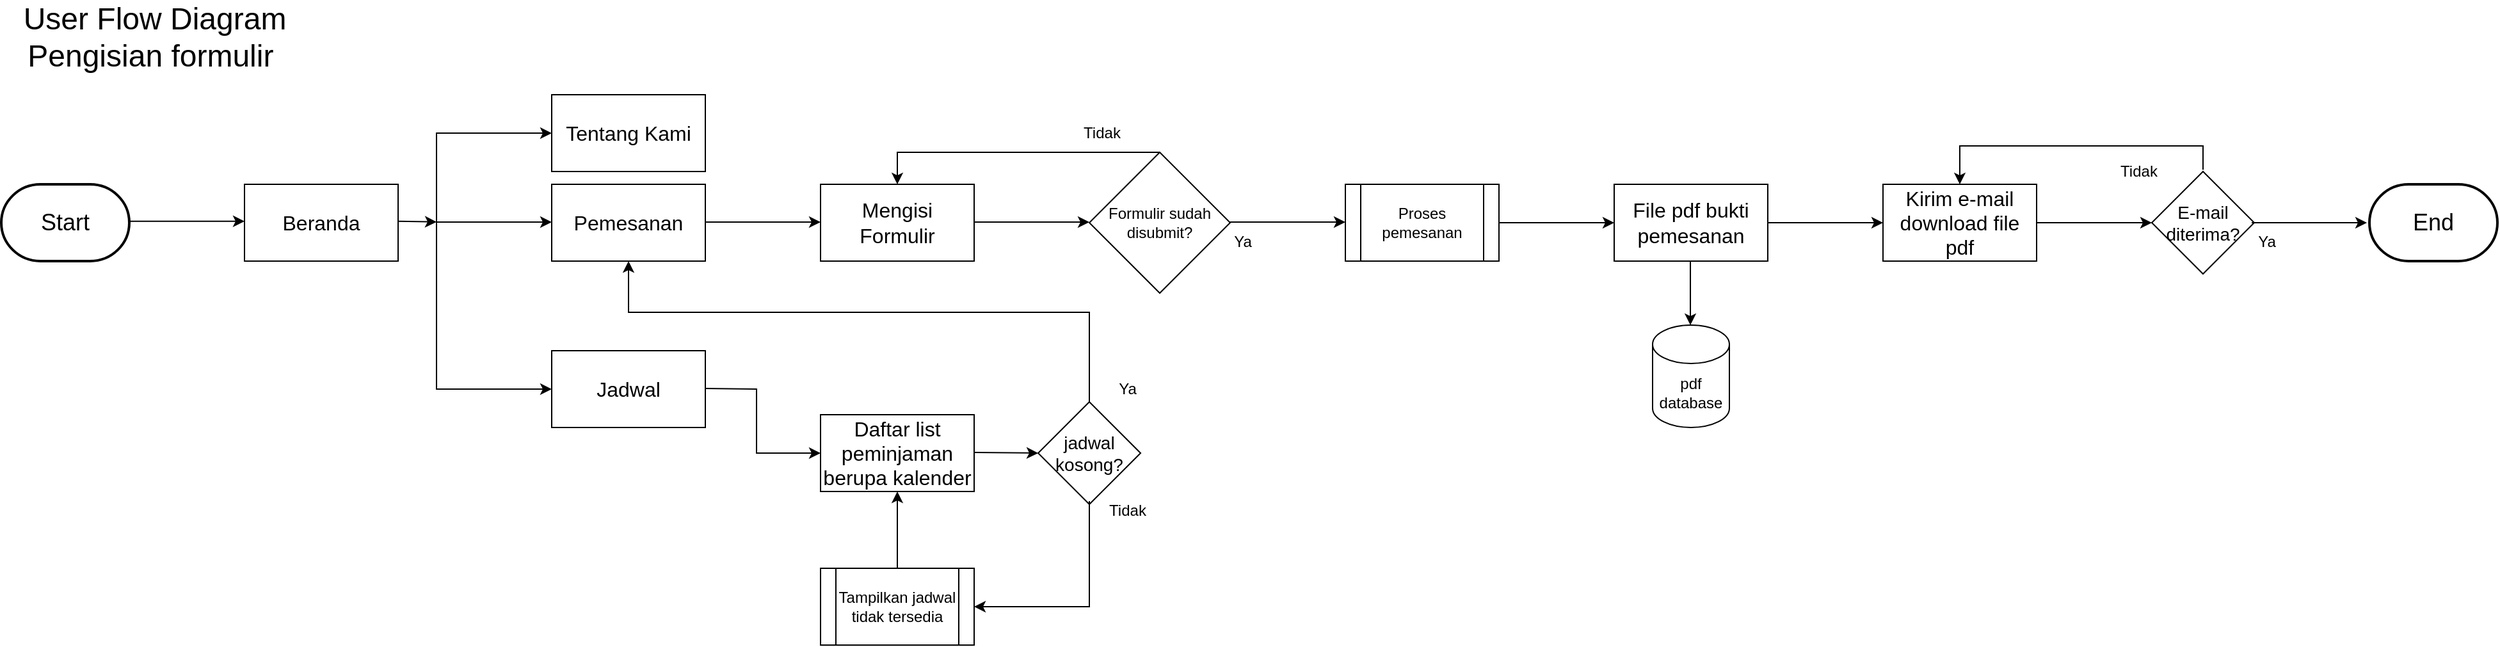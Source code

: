 <mxfile version="26.2.14">
  <diagram name="Page-1" id="m-JRSj5A4Wr4JZsHxV0J">
    <mxGraphModel grid="1" page="1" gridSize="10" guides="1" tooltips="1" connect="1" arrows="1" fold="1" pageScale="1" pageWidth="850" pageHeight="1100" math="0" shadow="0">
      <root>
        <mxCell id="0" />
        <mxCell id="1" parent="0" />
        <mxCell id="XckNz8YqK5zhnMShSniH-3" value="&lt;font style=&quot;font-size: 18px;&quot;&gt;Start&lt;/font&gt;" style="strokeWidth=2;html=1;shape=mxgraph.flowchart.terminator;whiteSpace=wrap;" vertex="1" parent="1">
          <mxGeometry x="50" y="180" width="100" height="60" as="geometry" />
        </mxCell>
        <mxCell id="XckNz8YqK5zhnMShSniH-4" value="" style="endArrow=classic;html=1;rounded=0;" edge="1" parent="1">
          <mxGeometry width="50" height="50" relative="1" as="geometry">
            <mxPoint x="150" y="208.89" as="sourcePoint" />
            <mxPoint x="240" y="208.89" as="targetPoint" />
          </mxGeometry>
        </mxCell>
        <mxCell id="uQUDr3xEv7v1lIl_QKOS-2" value="" style="endArrow=classic;html=1;rounded=0;" edge="1" parent="1">
          <mxGeometry width="50" height="50" relative="1" as="geometry">
            <mxPoint x="390" y="200" as="sourcePoint" />
            <mxPoint x="480" y="140" as="targetPoint" />
            <Array as="points">
              <mxPoint x="390" y="140" />
            </Array>
          </mxGeometry>
        </mxCell>
        <mxCell id="uQUDr3xEv7v1lIl_QKOS-3" value="" style="endArrow=classic;html=1;rounded=0;" edge="1" parent="1">
          <mxGeometry width="50" height="50" relative="1" as="geometry">
            <mxPoint x="390" y="209.5" as="sourcePoint" />
            <mxPoint x="480" y="209.5" as="targetPoint" />
          </mxGeometry>
        </mxCell>
        <mxCell id="uQUDr3xEv7v1lIl_QKOS-4" value="" style="endArrow=classic;html=1;rounded=0;" edge="1" parent="1">
          <mxGeometry width="50" height="50" relative="1" as="geometry">
            <mxPoint x="390" y="200" as="sourcePoint" />
            <mxPoint x="480" y="340" as="targetPoint" />
            <Array as="points">
              <mxPoint x="390" y="340" />
            </Array>
          </mxGeometry>
        </mxCell>
        <mxCell id="uQUDr3xEv7v1lIl_QKOS-5" value="" style="endArrow=classic;html=1;rounded=0;" edge="1" parent="1">
          <mxGeometry width="50" height="50" relative="1" as="geometry">
            <mxPoint x="360" y="208.89" as="sourcePoint" />
            <mxPoint x="390" y="209.39" as="targetPoint" />
          </mxGeometry>
        </mxCell>
        <mxCell id="uQUDr3xEv7v1lIl_QKOS-6" value="&lt;font size=&quot;3&quot;&gt;Beranda&lt;/font&gt;" style="rounded=0;whiteSpace=wrap;html=1;" vertex="1" parent="1">
          <mxGeometry x="240" y="180" width="120" height="60" as="geometry" />
        </mxCell>
        <mxCell id="uQUDr3xEv7v1lIl_QKOS-7" value="&lt;font size=&quot;3&quot;&gt;Tentang Kami&lt;/font&gt;" style="rounded=0;whiteSpace=wrap;html=1;" vertex="1" parent="1">
          <mxGeometry x="480" y="110" width="120" height="60" as="geometry" />
        </mxCell>
        <mxCell id="uQUDr3xEv7v1lIl_QKOS-8" value="&lt;font size=&quot;3&quot;&gt;Pemesanan&lt;/font&gt;" style="rounded=0;whiteSpace=wrap;html=1;" vertex="1" parent="1">
          <mxGeometry x="480" y="180" width="120" height="60" as="geometry" />
        </mxCell>
        <mxCell id="uQUDr3xEv7v1lIl_QKOS-9" value="&lt;font size=&quot;3&quot;&gt;Jadwal&lt;/font&gt;" style="rounded=0;whiteSpace=wrap;html=1;" vertex="1" parent="1">
          <mxGeometry x="480" y="310" width="120" height="60" as="geometry" />
        </mxCell>
        <mxCell id="uQUDr3xEv7v1lIl_QKOS-10" value="" style="endArrow=classic;html=1;rounded=0;" edge="1" parent="1">
          <mxGeometry width="50" height="50" relative="1" as="geometry">
            <mxPoint x="600" y="209.5" as="sourcePoint" />
            <mxPoint x="690" y="209.5" as="targetPoint" />
          </mxGeometry>
        </mxCell>
        <mxCell id="uQUDr3xEv7v1lIl_QKOS-11" value="" style="endArrow=classic;html=1;rounded=0;entryX=0;entryY=0.5;entryDx=0;entryDy=0;" edge="1" parent="1" target="uQUDr3xEv7v1lIl_QKOS-14">
          <mxGeometry width="50" height="50" relative="1" as="geometry">
            <mxPoint x="600" y="339.5" as="sourcePoint" />
            <mxPoint x="690" y="339.5" as="targetPoint" />
            <Array as="points">
              <mxPoint x="640" y="340" />
              <mxPoint x="640" y="390" />
            </Array>
          </mxGeometry>
        </mxCell>
        <mxCell id="uQUDr3xEv7v1lIl_QKOS-14" value="&lt;font size=&quot;3&quot;&gt;Daftar list peminjaman berupa kalender&lt;/font&gt;" style="rounded=0;whiteSpace=wrap;html=1;" vertex="1" parent="1">
          <mxGeometry x="690" y="360" width="120" height="60" as="geometry" />
        </mxCell>
        <mxCell id="uQUDr3xEv7v1lIl_QKOS-16" value="&lt;font style=&quot;font-size: 14px;&quot;&gt;jadwal kosong?&lt;/font&gt;" style="rhombus;whiteSpace=wrap;html=1;" vertex="1" parent="1">
          <mxGeometry x="860" y="350" width="80" height="80" as="geometry" />
        </mxCell>
        <mxCell id="uQUDr3xEv7v1lIl_QKOS-17" value="" style="endArrow=classic;html=1;rounded=0;" edge="1" parent="1">
          <mxGeometry width="50" height="50" relative="1" as="geometry">
            <mxPoint x="810" y="389.5" as="sourcePoint" />
            <mxPoint x="860" y="390" as="targetPoint" />
          </mxGeometry>
        </mxCell>
        <mxCell id="uQUDr3xEv7v1lIl_QKOS-18" value="" style="endArrow=classic;html=1;rounded=0;exitX=0.5;exitY=0;exitDx=0;exitDy=0;entryX=0.5;entryY=1;entryDx=0;entryDy=0;" edge="1" parent="1" source="uQUDr3xEv7v1lIl_QKOS-16" target="uQUDr3xEv7v1lIl_QKOS-8">
          <mxGeometry width="50" height="50" relative="1" as="geometry">
            <mxPoint x="620" y="229.5" as="sourcePoint" />
            <mxPoint x="540" y="280" as="targetPoint" />
            <Array as="points">
              <mxPoint x="900" y="280" />
              <mxPoint x="540" y="280" />
            </Array>
          </mxGeometry>
        </mxCell>
        <mxCell id="uQUDr3xEv7v1lIl_QKOS-19" value="Ya" style="text;html=1;align=center;verticalAlign=middle;whiteSpace=wrap;rounded=0;" vertex="1" parent="1">
          <mxGeometry x="900" y="325" width="60" height="30" as="geometry" />
        </mxCell>
        <mxCell id="uQUDr3xEv7v1lIl_QKOS-21" value="&lt;font size=&quot;3&quot;&gt;Mengisi Formulir&lt;/font&gt;" style="rounded=0;whiteSpace=wrap;html=1;" vertex="1" parent="1">
          <mxGeometry x="690" y="180" width="120" height="60" as="geometry" />
        </mxCell>
        <mxCell id="uQUDr3xEv7v1lIl_QKOS-22" value="" style="endArrow=classic;html=1;rounded=0;" edge="1" parent="1">
          <mxGeometry width="50" height="50" relative="1" as="geometry">
            <mxPoint x="810" y="209.5" as="sourcePoint" />
            <mxPoint x="900" y="209.5" as="targetPoint" />
          </mxGeometry>
        </mxCell>
        <mxCell id="uQUDr3xEv7v1lIl_QKOS-23" value="&lt;font style=&quot;font-size: 12px;&quot;&gt;Formulir sudah disubmit?&lt;/font&gt;" style="rhombus;whiteSpace=wrap;html=1;" vertex="1" parent="1">
          <mxGeometry x="900" y="155" width="110" height="110" as="geometry" />
        </mxCell>
        <mxCell id="uQUDr3xEv7v1lIl_QKOS-24" value="Ya" style="text;html=1;align=center;verticalAlign=middle;whiteSpace=wrap;rounded=0;" vertex="1" parent="1">
          <mxGeometry x="990" y="210" width="60" height="30" as="geometry" />
        </mxCell>
        <mxCell id="uQUDr3xEv7v1lIl_QKOS-25" value="" style="endArrow=classic;html=1;rounded=0;" edge="1" parent="1">
          <mxGeometry width="50" height="50" relative="1" as="geometry">
            <mxPoint x="1010" y="209.5" as="sourcePoint" />
            <mxPoint x="1100" y="209.5" as="targetPoint" />
          </mxGeometry>
        </mxCell>
        <mxCell id="uQUDr3xEv7v1lIl_QKOS-27" value="Proses pemesanan" style="shape=process;whiteSpace=wrap;html=1;backgroundOutline=1;" vertex="1" parent="1">
          <mxGeometry x="1100" y="180" width="120" height="60" as="geometry" />
        </mxCell>
        <mxCell id="uQUDr3xEv7v1lIl_QKOS-28" value="" style="endArrow=classic;html=1;rounded=0;" edge="1" parent="1">
          <mxGeometry width="50" height="50" relative="1" as="geometry">
            <mxPoint x="1220" y="210" as="sourcePoint" />
            <mxPoint x="1310" y="210" as="targetPoint" />
          </mxGeometry>
        </mxCell>
        <mxCell id="uQUDr3xEv7v1lIl_QKOS-29" value="&lt;font size=&quot;3&quot;&gt;File pdf bukti pemesanan&lt;/font&gt;" style="rounded=0;whiteSpace=wrap;html=1;" vertex="1" parent="1">
          <mxGeometry x="1310" y="180" width="120" height="60" as="geometry" />
        </mxCell>
        <mxCell id="uQUDr3xEv7v1lIl_QKOS-30" value="" style="endArrow=classic;html=1;rounded=0;" edge="1" parent="1">
          <mxGeometry width="50" height="50" relative="1" as="geometry">
            <mxPoint x="1430" y="210" as="sourcePoint" />
            <mxPoint x="1520" y="210" as="targetPoint" />
          </mxGeometry>
        </mxCell>
        <mxCell id="uQUDr3xEv7v1lIl_QKOS-31" value="&lt;font size=&quot;3&quot;&gt;Kirim e-mail download file pdf&lt;/font&gt;" style="rounded=0;whiteSpace=wrap;html=1;" vertex="1" parent="1">
          <mxGeometry x="1520" y="180" width="120" height="60" as="geometry" />
        </mxCell>
        <mxCell id="uQUDr3xEv7v1lIl_QKOS-32" value="" style="endArrow=classic;html=1;rounded=0;" edge="1" parent="1">
          <mxGeometry width="50" height="50" relative="1" as="geometry">
            <mxPoint x="1640" y="210" as="sourcePoint" />
            <mxPoint x="1730" y="210" as="targetPoint" />
          </mxGeometry>
        </mxCell>
        <mxCell id="uQUDr3xEv7v1lIl_QKOS-34" value="&lt;span style=&quot;font-size: 18px;&quot;&gt;End&lt;/span&gt;" style="strokeWidth=2;html=1;shape=mxgraph.flowchart.terminator;whiteSpace=wrap;" vertex="1" parent="1">
          <mxGeometry x="1900" y="180" width="100" height="60" as="geometry" />
        </mxCell>
        <mxCell id="uQUDr3xEv7v1lIl_QKOS-35" value="&lt;font style=&quot;font-size: 14px;&quot;&gt;E-mail diterima?&lt;/font&gt;" style="rhombus;whiteSpace=wrap;html=1;" vertex="1" parent="1">
          <mxGeometry x="1730" y="170" width="80" height="80" as="geometry" />
        </mxCell>
        <mxCell id="uQUDr3xEv7v1lIl_QKOS-36" value="" style="endArrow=classic;html=1;rounded=0;" edge="1" parent="1">
          <mxGeometry width="50" height="50" relative="1" as="geometry">
            <mxPoint x="1808" y="210" as="sourcePoint" />
            <mxPoint x="1898" y="210" as="targetPoint" />
          </mxGeometry>
        </mxCell>
        <mxCell id="uQUDr3xEv7v1lIl_QKOS-37" value="Ya" style="text;html=1;align=center;verticalAlign=middle;whiteSpace=wrap;rounded=0;" vertex="1" parent="1">
          <mxGeometry x="1790" y="210" width="60" height="30" as="geometry" />
        </mxCell>
        <mxCell id="uQUDr3xEv7v1lIl_QKOS-38" value="Tidak" style="text;html=1;align=center;verticalAlign=middle;whiteSpace=wrap;rounded=0;" vertex="1" parent="1">
          <mxGeometry x="1690" y="155" width="60" height="30" as="geometry" />
        </mxCell>
        <mxCell id="uQUDr3xEv7v1lIl_QKOS-39" value="" style="endArrow=classic;html=1;rounded=0;entryX=0.5;entryY=0;entryDx=0;entryDy=0;" edge="1" parent="1" target="uQUDr3xEv7v1lIl_QKOS-31">
          <mxGeometry width="50" height="50" relative="1" as="geometry">
            <mxPoint x="1770" y="168.57" as="sourcePoint" />
            <mxPoint x="1860" y="168.57" as="targetPoint" />
            <Array as="points">
              <mxPoint x="1770" y="150" />
              <mxPoint x="1580" y="150" />
            </Array>
          </mxGeometry>
        </mxCell>
        <mxCell id="uQUDr3xEv7v1lIl_QKOS-41" value="&lt;font style=&quot;font-size: 24px;&quot;&gt;User Flow Diagram&lt;/font&gt;&lt;div&gt;&lt;font style=&quot;font-size: 24px;&quot;&gt;Pengisian formulir&amp;nbsp;&lt;/font&gt;&lt;/div&gt;" style="text;html=1;align=center;verticalAlign=middle;whiteSpace=wrap;rounded=0;" vertex="1" parent="1">
          <mxGeometry x="50" y="50" width="240" height="30" as="geometry" />
        </mxCell>
        <mxCell id="uQUDr3xEv7v1lIl_QKOS-45" value="" style="endArrow=classic;html=1;rounded=0;" edge="1" parent="1">
          <mxGeometry width="50" height="50" relative="1" as="geometry">
            <mxPoint x="1369.52" y="240" as="sourcePoint" />
            <mxPoint x="1369.52" y="290" as="targetPoint" />
          </mxGeometry>
        </mxCell>
        <mxCell id="Tw_T3R-ftfMoN68W_7D4-2" value="Tidak" style="text;html=1;align=center;verticalAlign=middle;whiteSpace=wrap;rounded=0;" vertex="1" parent="1">
          <mxGeometry x="900" y="420" width="60" height="30" as="geometry" />
        </mxCell>
        <mxCell id="Tw_T3R-ftfMoN68W_7D4-3" value="Tampilkan jadwal tidak tersedia" style="shape=process;whiteSpace=wrap;html=1;backgroundOutline=1;" vertex="1" parent="1">
          <mxGeometry x="690" y="480" width="120" height="60" as="geometry" />
        </mxCell>
        <mxCell id="Tw_T3R-ftfMoN68W_7D4-4" value="" style="endArrow=classic;html=1;rounded=0;exitX=0;exitY=0.25;exitDx=0;exitDy=0;entryX=1;entryY=0.5;entryDx=0;entryDy=0;" edge="1" parent="1" source="Tw_T3R-ftfMoN68W_7D4-2" target="Tw_T3R-ftfMoN68W_7D4-3">
          <mxGeometry width="50" height="50" relative="1" as="geometry">
            <mxPoint x="875" y="460" as="sourcePoint" />
            <mxPoint x="925" y="460.5" as="targetPoint" />
            <Array as="points">
              <mxPoint x="900" y="510" />
            </Array>
          </mxGeometry>
        </mxCell>
        <mxCell id="Tw_T3R-ftfMoN68W_7D4-5" value="" style="endArrow=classic;html=1;rounded=0;entryX=0.5;entryY=1;entryDx=0;entryDy=0;exitX=0.5;exitY=0;exitDx=0;exitDy=0;" edge="1" parent="1" source="Tw_T3R-ftfMoN68W_7D4-3" target="uQUDr3xEv7v1lIl_QKOS-14">
          <mxGeometry width="50" height="50" relative="1" as="geometry">
            <mxPoint x="730" y="450" as="sourcePoint" />
            <mxPoint x="780" y="450.5" as="targetPoint" />
          </mxGeometry>
        </mxCell>
        <mxCell id="Tw_T3R-ftfMoN68W_7D4-6" value="" style="endArrow=classic;html=1;rounded=0;entryX=0.5;entryY=0;entryDx=0;entryDy=0;exitX=0.5;exitY=0;exitDx=0;exitDy=0;" edge="1" parent="1" source="uQUDr3xEv7v1lIl_QKOS-23" target="uQUDr3xEv7v1lIl_QKOS-21">
          <mxGeometry width="50" height="50" relative="1" as="geometry">
            <mxPoint x="950" y="153.82" as="sourcePoint" />
            <mxPoint x="1040" y="153.82" as="targetPoint" />
            <Array as="points">
              <mxPoint x="750" y="155" />
            </Array>
          </mxGeometry>
        </mxCell>
        <mxCell id="Tw_T3R-ftfMoN68W_7D4-7" value="Tidak" style="text;html=1;align=center;verticalAlign=middle;whiteSpace=wrap;rounded=0;" vertex="1" parent="1">
          <mxGeometry x="880" y="125" width="60" height="30" as="geometry" />
        </mxCell>
        <mxCell id="Tw_T3R-ftfMoN68W_7D4-9" value="pdf database" style="shape=cylinder3;whiteSpace=wrap;html=1;boundedLbl=1;backgroundOutline=1;size=15;" vertex="1" parent="1">
          <mxGeometry x="1340" y="290" width="60" height="80" as="geometry" />
        </mxCell>
      </root>
    </mxGraphModel>
  </diagram>
</mxfile>

